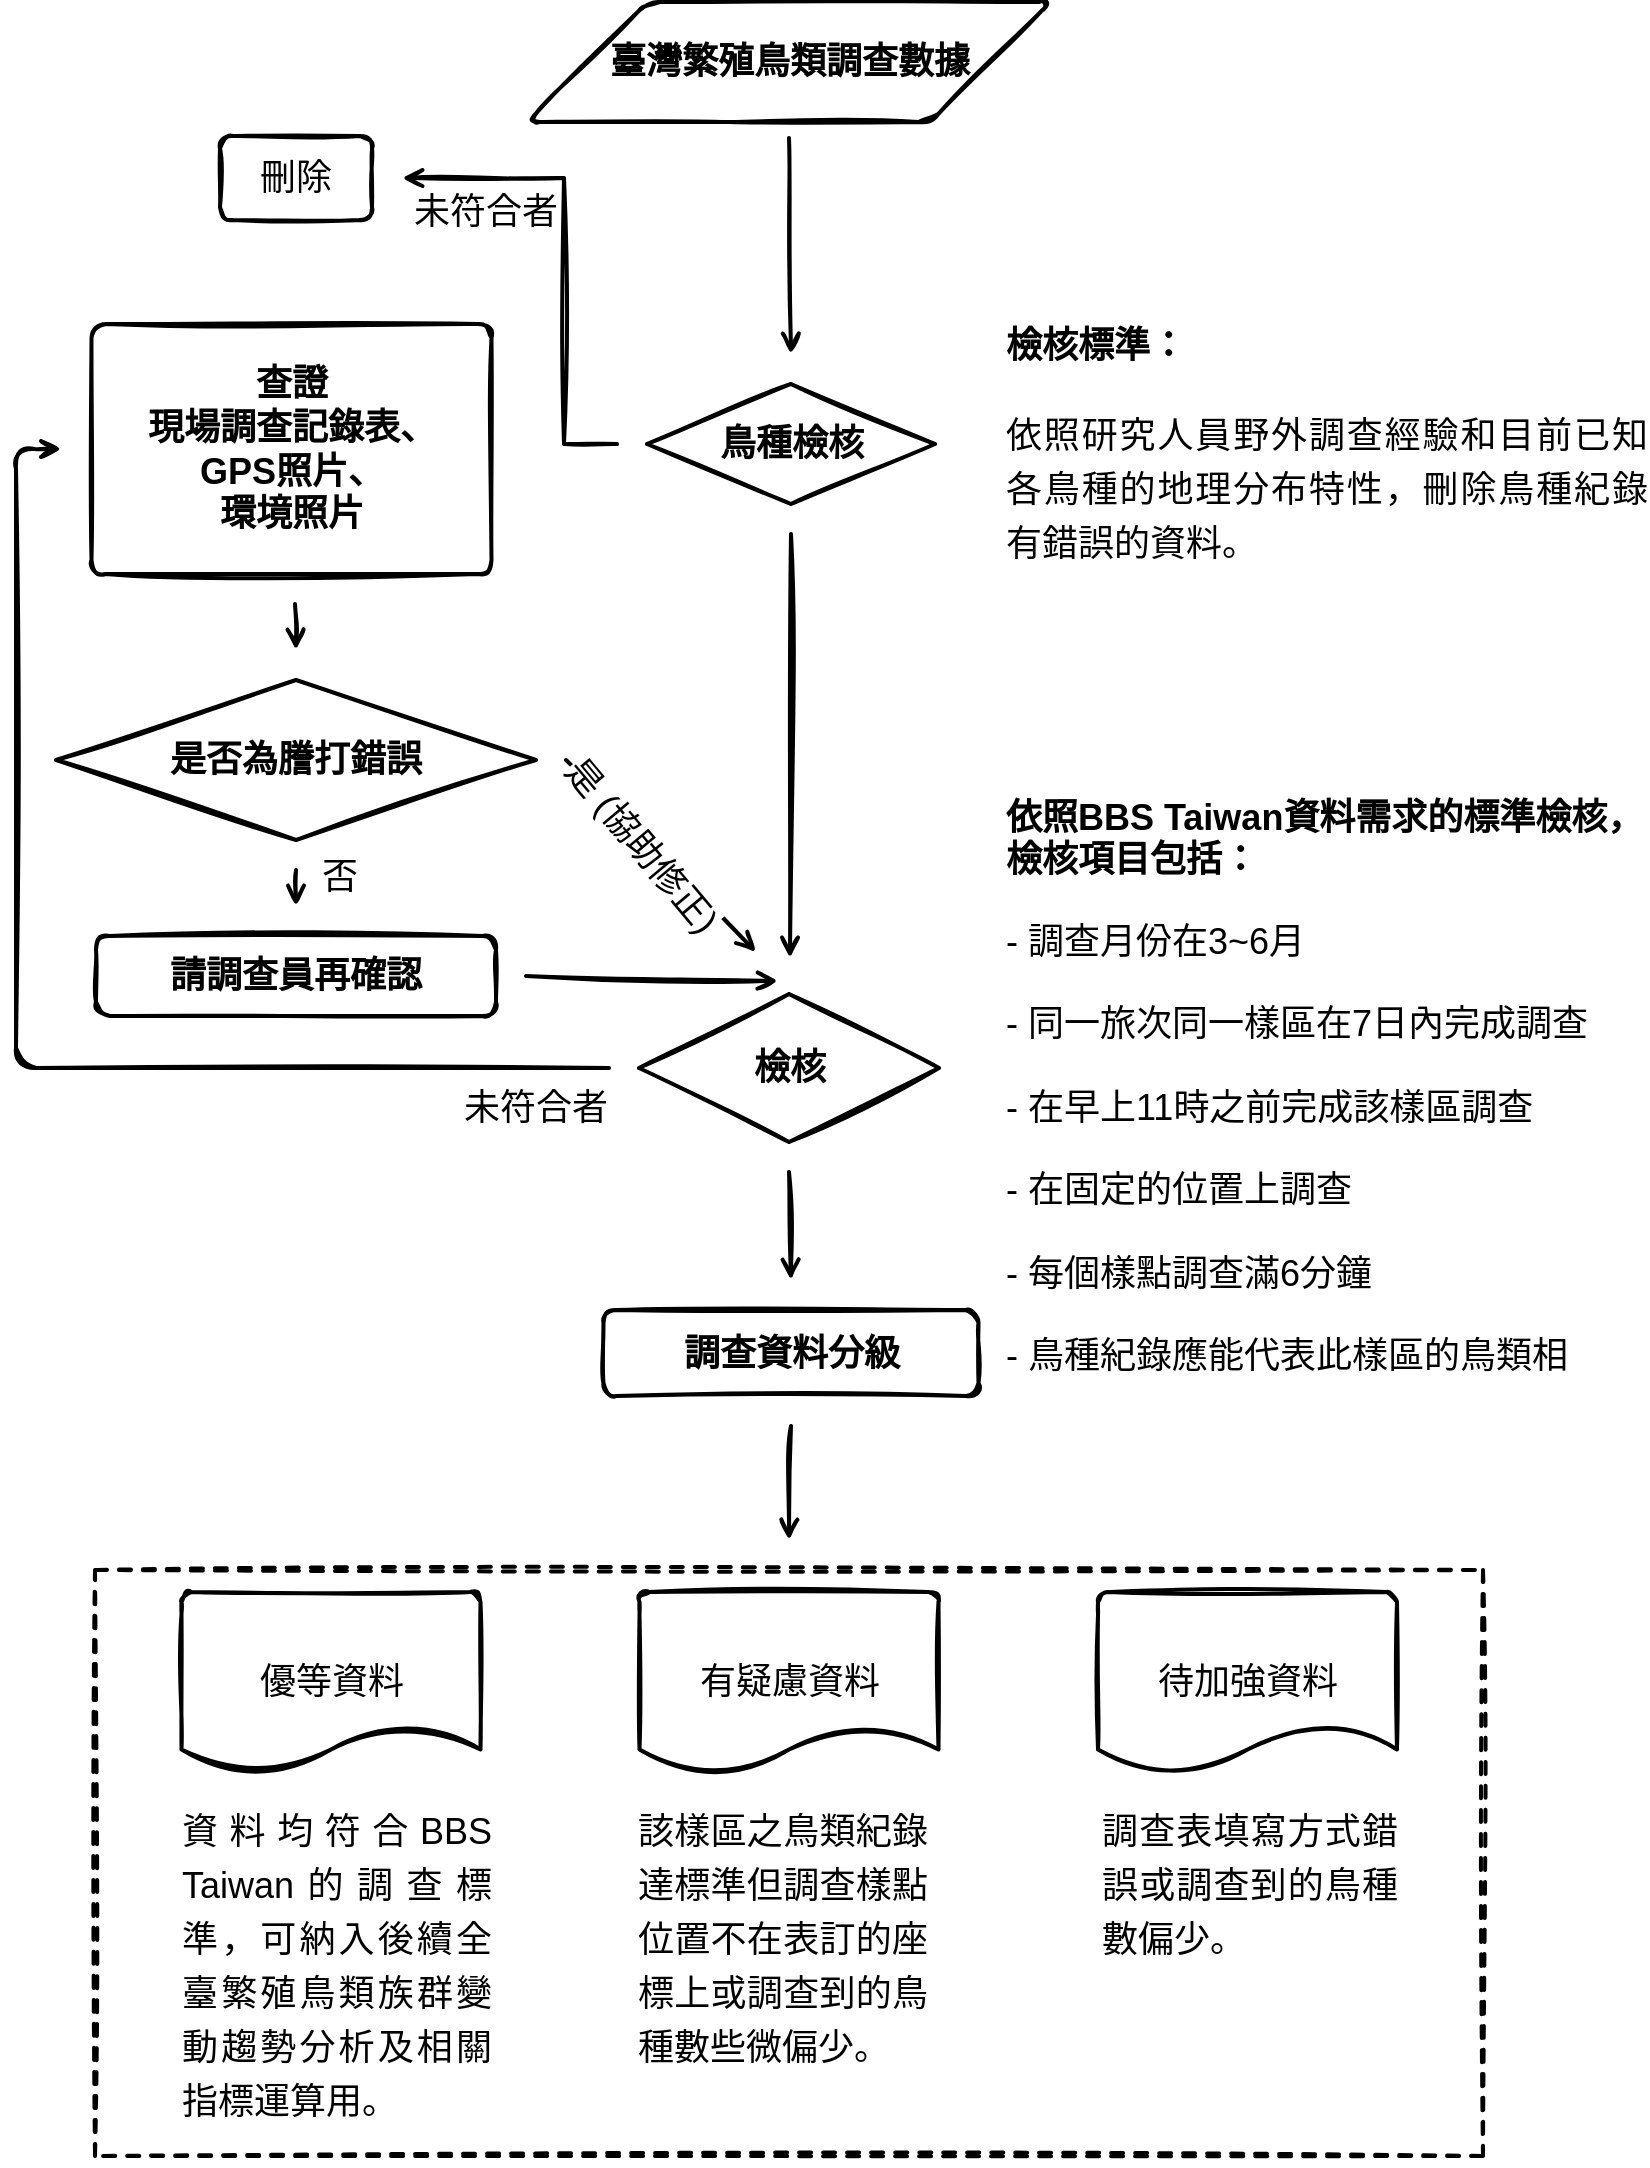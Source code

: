 <mxfile version="19.0.3" type="device" pages="2"><diagram id="JxApCIqMf3dCZQ6rJhG3" name="繁殖鳥"><mxGraphModel dx="960" dy="689" grid="0" gridSize="10" guides="1" tooltips="1" connect="1" arrows="1" fold="1" page="1" pageScale="1" pageWidth="827" pageHeight="1169" background="none" math="0" shadow="0"><root><mxCell id="0"/><mxCell id="1" parent="0"/><mxCell id="4L7aW6POLZl51azwa5eo-9" value="" style="verticalLabelPosition=bottom;verticalAlign=top;html=1;shape=mxgraph.basic.patternFillRect;fillStyle=auto;step=5;fillStrokeWidth=0.2;fillStrokeColor=#dddddd;dashed=1;strokeWidth=2;sketch=1;perimeterSpacing=15;fillColor=default;" parent="1" vertex="1"><mxGeometry x="50.5" y="849" width="694" height="293" as="geometry"/></mxCell><mxCell id="f-iYUnN4aPDxuv6kCGrz-2" value="" style="rounded=0;orthogonalLoop=1;jettySize=auto;html=1;sketch=1;endArrow=open;endFill=0;strokeWidth=2;exitX=0.5;exitY=1;exitDx=0;exitDy=0;entryX=0.5;entryY=0;entryDx=0;entryDy=0;" parent="1" source="jDGbaVJ5pkDeYUcoj8oM-9" target="f-iYUnN4aPDxuv6kCGrz-1" edge="1"><mxGeometry relative="1" as="geometry"><mxPoint x="407.743" y="233" as="sourcePoint"/><mxPoint x="397.5" y="213" as="targetPoint"/></mxGeometry></mxCell><mxCell id="jDGbaVJ5pkDeYUcoj8oM-9" value="&lt;b&gt;臺灣繁殖鳥類調查數據&lt;/b&gt;" style="shape=parallelogram;html=1;strokeWidth=2;perimeter=parallelogramPerimeter;whiteSpace=wrap;rounded=1;arcSize=12;size=0.23;fontFamily=Helvetica;fontSize=18;align=center;sketch=1;perimeterSpacing=8;" parent="1" vertex="1"><mxGeometry x="266.75" y="65" width="261.5" height="60" as="geometry"/></mxCell><mxCell id="jDGbaVJ5pkDeYUcoj8oM-23" value="" style="rounded=1;orthogonalLoop=1;jettySize=auto;html=1;fontSize=18;startArrow=none;startFill=0;endArrow=open;endFill=0;sourcePerimeterSpacing=0;targetPerimeterSpacing=0;strokeWidth=2;sketch=1;entryX=0.5;entryY=0;entryDx=0;entryDy=0;entryPerimeter=0;" parent="1" source="jDGbaVJ5pkDeYUcoj8oM-11" target="jDGbaVJ5pkDeYUcoj8oM-12" edge="1"><mxGeometry relative="1" as="geometry"><mxPoint x="197" y="361" as="targetPoint"/></mxGeometry></mxCell><mxCell id="jDGbaVJ5pkDeYUcoj8oM-11" value="&lt;b&gt;查證&lt;br&gt;現場調查記錄表、&lt;br&gt;GPS照片、&lt;br&gt;環境照片&lt;/b&gt;" style="rounded=1;whiteSpace=wrap;html=1;absoluteArcSize=1;arcSize=14;strokeWidth=2;perimeterSpacing=15;fontSize=18;sketch=1;align=center;" parent="1" vertex="1"><mxGeometry x="48.75" y="226" width="200" height="125" as="geometry"/></mxCell><mxCell id="jDGbaVJ5pkDeYUcoj8oM-24" value="" style="rounded=1;orthogonalLoop=1;jettySize=auto;html=1;fontSize=18;startArrow=none;startFill=0;endArrow=open;endFill=0;sourcePerimeterSpacing=0;targetPerimeterSpacing=0;strokeWidth=2;sketch=1;exitX=0.5;exitY=1;exitDx=0;exitDy=0;exitPerimeter=0;" parent="1" source="jDGbaVJ5pkDeYUcoj8oM-12" target="jDGbaVJ5pkDeYUcoj8oM-14" edge="1"><mxGeometry relative="1" as="geometry"><mxPoint x="182" y="477" as="sourcePoint"/></mxGeometry></mxCell><mxCell id="jDGbaVJ5pkDeYUcoj8oM-12" value="&lt;b&gt;是否為謄打錯誤&lt;/b&gt;" style="strokeWidth=2;html=1;shape=mxgraph.flowchart.decision;whiteSpace=wrap;rounded=1;perimeterSpacing=15;fontSize=18;sketch=1;" parent="1" vertex="1"><mxGeometry x="31" y="404" width="240" height="80" as="geometry"/></mxCell><mxCell id="jDGbaVJ5pkDeYUcoj8oM-25" value="" style="rounded=1;orthogonalLoop=1;jettySize=auto;html=1;fontSize=18;startArrow=none;startFill=0;endArrow=open;endFill=0;sourcePerimeterSpacing=0;targetPerimeterSpacing=0;strokeWidth=2;exitX=1;exitY=0.5;exitDx=0;exitDy=0;sketch=1;" parent="1" source="jDGbaVJ5pkDeYUcoj8oM-14" edge="1"><mxGeometry relative="1" as="geometry"><mxPoint x="392" y="554.5" as="targetPoint"/></mxGeometry></mxCell><mxCell id="jDGbaVJ5pkDeYUcoj8oM-28" style="edgeStyle=elbowEdgeStyle;rounded=1;orthogonalLoop=1;jettySize=auto;html=1;entryX=0;entryY=0.5;entryDx=0;entryDy=0;fontSize=18;startArrow=none;startFill=0;endArrow=open;endFill=0;sourcePerimeterSpacing=0;targetPerimeterSpacing=0;strokeWidth=2;exitX=0;exitY=0.5;exitDx=0;exitDy=0;exitPerimeter=0;sketch=1;" parent="1" source="jDGbaVJ5pkDeYUcoj8oM-15" target="jDGbaVJ5pkDeYUcoj8oM-11" edge="1"><mxGeometry relative="1" as="geometry"><Array as="points"><mxPoint x="11" y="497.5"/></Array></mxGeometry></mxCell><mxCell id="jDGbaVJ5pkDeYUcoj8oM-14" value="&lt;b&gt;請調查員再確認&lt;/b&gt;" style="rounded=1;whiteSpace=wrap;html=1;absoluteArcSize=1;arcSize=14;strokeWidth=2;perimeterSpacing=15;fontSize=18;sketch=1;" parent="1" vertex="1"><mxGeometry x="51" y="532" width="200" height="40" as="geometry"/></mxCell><mxCell id="jDGbaVJ5pkDeYUcoj8oM-15" value="&lt;b&gt;檢核&lt;/b&gt;" style="strokeWidth=2;html=1;shape=mxgraph.flowchart.decision;whiteSpace=wrap;rounded=1;perimeterSpacing=15;fontSize=18;sketch=1;" parent="1" vertex="1"><mxGeometry x="322.5" y="561" width="150" height="74" as="geometry"/></mxCell><mxCell id="jDGbaVJ5pkDeYUcoj8oM-17" value="有疑慮資料" style="strokeWidth=2;html=1;shape=mxgraph.flowchart.document2;whiteSpace=wrap;size=0.25;rounded=1;perimeterSpacing=15;fontSize=18;sketch=1;" parent="1" vertex="1"><mxGeometry x="322.75" y="860" width="149.5" height="90" as="geometry"/></mxCell><mxCell id="jDGbaVJ5pkDeYUcoj8oM-36" value="" style="endArrow=open;html=1;rounded=1;curved=0;strokeWidth=2;endFill=0;fontSize=18;exitX=1;exitY=0.5;exitDx=0;exitDy=0;exitPerimeter=0;sketch=1;" parent="1" source="jDGbaVJ5pkDeYUcoj8oM-12" edge="1"><mxGeometry relative="1" as="geometry"><mxPoint x="271" y="437.5" as="sourcePoint"/><mxPoint x="381" y="540" as="targetPoint"/></mxGeometry></mxCell><mxCell id="jDGbaVJ5pkDeYUcoj8oM-37" value="是 (協助修正)" style="edgeLabel;resizable=0;html=1;align=center;verticalAlign=middle;rounded=0;fontSize=18;rotation=50;sketch=1;" parent="jDGbaVJ5pkDeYUcoj8oM-36" connectable="0" vertex="1"><mxGeometry relative="1" as="geometry"><mxPoint x="-10" y="-5" as="offset"/></mxGeometry></mxCell><mxCell id="FWuiL0DOJfjebhLdqvI4-17" value="未符合者" style="text;strokeColor=none;fillColor=none;align=left;verticalAlign=middle;spacingLeft=4;spacingRight=4;overflow=hidden;points=[[0,0.5],[1,0.5]];portConstraint=eastwest;rotatable=0;fontSize=18;sketch=1;" parent="1" vertex="1"><mxGeometry x="229" y="601" width="82" height="30" as="geometry"/></mxCell><mxCell id="4L7aW6POLZl51azwa5eo-1" value="&lt;b&gt;調查資料分級&lt;/b&gt;" style="rounded=1;whiteSpace=wrap;html=1;fontFamily=Helvetica;fontSize=18;fontColor=default;align=center;strokeColor=default;strokeWidth=2;fillColor=default;sketch=1;perimeterSpacing=15;" parent="1" vertex="1"><mxGeometry x="304.75" y="719" width="187.5" height="43" as="geometry"/></mxCell><mxCell id="4L7aW6POLZl51azwa5eo-4" value="" style="rounded=1;orthogonalLoop=1;jettySize=auto;html=1;fontSize=18;startArrow=none;startFill=0;endArrow=open;endFill=0;sourcePerimeterSpacing=0;targetPerimeterSpacing=0;strokeWidth=2;entryX=0.5;entryY=0;entryDx=0;entryDy=0;entryPerimeter=0;sketch=1;exitX=0.5;exitY=1;exitDx=0;exitDy=0;exitPerimeter=0;" parent="1" source="4L7aW6POLZl51azwa5eo-1" target="4L7aW6POLZl51azwa5eo-9" edge="1"><mxGeometry relative="1" as="geometry"><mxPoint x="372.5" y="817" as="sourcePoint"/><mxPoint x="346" y="741" as="targetPoint"/></mxGeometry></mxCell><mxCell id="4L7aW6POLZl51azwa5eo-5" value="待加強資料" style="strokeWidth=2;html=1;shape=mxgraph.flowchart.document2;whiteSpace=wrap;size=0.25;rounded=1;perimeterSpacing=15;fontSize=18;sketch=1;" parent="1" vertex="1"><mxGeometry x="552" y="860" width="149.5" height="90" as="geometry"/></mxCell><mxCell id="4L7aW6POLZl51azwa5eo-6" value="優等資料" style="strokeWidth=2;html=1;shape=mxgraph.flowchart.document2;whiteSpace=wrap;size=0.25;rounded=1;perimeterSpacing=15;fontSize=18;sketch=1;" parent="1" vertex="1"><mxGeometry x="93.75" y="860" width="149.5" height="90" as="geometry"/></mxCell><mxCell id="OBFMoiK8VjuLeuDYDMoz-1" value="否" style="text;strokeColor=none;fillColor=none;align=left;verticalAlign=middle;spacingLeft=4;spacingRight=4;overflow=hidden;points=[[0,0.5],[1,0.5]];portConstraint=eastwest;rotatable=0;fontSize=18;sketch=1;" parent="1" vertex="1"><mxGeometry x="158" y="485.5" width="40" height="30" as="geometry"/></mxCell><mxCell id="f-iYUnN4aPDxuv6kCGrz-1" value="&lt;b&gt;鳥種檢核&lt;/b&gt;" style="rhombus;whiteSpace=wrap;html=1;fontFamily=Helvetica;fontSize=18;fontColor=default;align=center;strokeColor=default;strokeWidth=2;fillColor=default;sketch=1;perimeterSpacing=15;" parent="1" vertex="1"><mxGeometry x="326.5" y="256" width="144" height="60" as="geometry"/></mxCell><mxCell id="KO7DEPFL6HMaiuvRzSM4-3" style="endArrow=open;html=1;fontFamily=Helvetica;fontSize=18;align=center;startFill=0;endFill=0;strokeWidth=2;sketch=1;exitX=0.5;exitY=1;exitDx=0;exitDy=0;" parent="1" source="f-iYUnN4aPDxuv6kCGrz-1" edge="1"><mxGeometry relative="1" as="geometry"><mxPoint x="398" y="543" as="targetPoint"/><mxPoint x="418.862" y="345.5" as="sourcePoint"/></mxGeometry></mxCell><mxCell id="KO7DEPFL6HMaiuvRzSM4-4" style="endArrow=open;html=1;fontFamily=Helvetica;fontSize=18;align=center;startFill=0;endFill=0;strokeWidth=2;sketch=1;entryX=0.5;entryY=0;entryDx=0;entryDy=0;exitX=0.5;exitY=1;exitDx=0;exitDy=0;exitPerimeter=0;entryPerimeter=0;" parent="1" source="jDGbaVJ5pkDeYUcoj8oM-15" target="4L7aW6POLZl51azwa5eo-1" edge="1"><mxGeometry relative="1" as="geometry"><mxPoint x="416" y="706" as="targetPoint"/><mxPoint x="417" y="345.5" as="sourcePoint"/></mxGeometry></mxCell><mxCell id="F_TQdzd0LWJoLCi_0Wip-3" value="" style="endArrow=open;html=1;rounded=0;exitX=0;exitY=0.5;exitDx=0;exitDy=0;edgeStyle=orthogonalEdgeStyle;sketch=1;endFill=0;strokeWidth=2;entryX=1;entryY=0.5;entryDx=0;entryDy=0;" parent="1" source="f-iYUnN4aPDxuv6kCGrz-1" target="F_TQdzd0LWJoLCi_0Wip-7" edge="1"><mxGeometry width="50" height="50" relative="1" as="geometry"><mxPoint x="387" y="479" as="sourcePoint"/><mxPoint x="198" y="172" as="targetPoint"/><Array as="points"><mxPoint x="285" y="286"/><mxPoint x="285" y="153"/></Array></mxGeometry></mxCell><mxCell id="F_TQdzd0LWJoLCi_0Wip-5" value="未符合者" style="text;strokeColor=none;fillColor=none;align=left;verticalAlign=middle;spacingLeft=4;spacingRight=4;overflow=hidden;points=[[0,0.5],[1,0.5]];portConstraint=eastwest;rotatable=0;fontSize=18;sketch=1;horizontal=1;flipV=1;flipH=1;" parent="1" vertex="1"><mxGeometry x="204" y="157" width="86" height="22" as="geometry"/></mxCell><mxCell id="F_TQdzd0LWJoLCi_0Wip-7" value="&lt;span style=&quot;&quot;&gt;刪除&lt;/span&gt;" style="rounded=1;whiteSpace=wrap;html=1;fontSize=18;perimeterSpacing=15;sketch=1;strokeWidth=2;" parent="1" vertex="1"><mxGeometry x="113" y="132" width="76" height="42" as="geometry"/></mxCell><mxCell id="F_TQdzd0LWJoLCi_0Wip-13" value="&lt;p style=&quot;line-height: 115%; font-size: 18px;&quot; class=&quot;MsoNormal&quot;&gt;&lt;b&gt;&lt;span style=&quot;font-size: 18px;&quot;&gt;依照&lt;/span&gt;&lt;span lang=&quot;EN-US&quot; style=&quot;font-size: 18px;&quot;&gt;BBS Taiwan&lt;/span&gt;&lt;span style=&quot;font-size: 18px;&quot;&gt;資料需求的標準檢核，&lt;/span&gt;&lt;/b&gt;&lt;span lang=&quot;EN-US&quot; style=&quot;font-size: 18px;&quot;&gt;&lt;br&gt;&lt;/span&gt;&lt;span style=&quot;font-size: 18px;&quot;&gt;&lt;b&gt;檢核項目包括：&lt;/b&gt;&lt;/span&gt;&lt;span lang=&quot;EN-US&quot; style=&quot;font-size: 18px;&quot;&gt;&lt;br style=&quot;font-size: 18px;&quot;&gt;&lt;br&gt;- &lt;/span&gt;&lt;span style=&quot;font-size: 18px;&quot;&gt;調查月份在&lt;/span&gt;&lt;span lang=&quot;EN-US&quot; style=&quot;font-size: 18px;&quot;&gt;3~6&lt;/span&gt;&lt;span style=&quot;font-size: 18px;&quot;&gt;月&lt;/span&gt;&lt;span lang=&quot;EN-US&quot; style=&quot;font-size: 18px;&quot;&gt;&amp;nbsp;&lt;br style=&quot;font-size: 18px;&quot;&gt;&lt;br&gt;- &lt;/span&gt;&lt;span style=&quot;font-size: 18px;&quot;&gt;同一旅次同一樣區在&lt;/span&gt;&lt;span lang=&quot;EN-US&quot; style=&quot;font-size: 18px;&quot;&gt;7&lt;/span&gt;&lt;span style=&quot;font-size: 18px;&quot;&gt;日內完成調查&lt;/span&gt;&lt;span lang=&quot;EN-US&quot; style=&quot;font-size: 18px;&quot;&gt;&lt;br style=&quot;font-size: 18px;&quot;&gt;&lt;br&gt;- &lt;/span&gt;&lt;span style=&quot;font-size: 18px;&quot;&gt;在早上&lt;/span&gt;&lt;span lang=&quot;EN-US&quot; style=&quot;font-size: 18px;&quot;&gt;11&lt;/span&gt;&lt;span style=&quot;font-size: 18px;&quot;&gt;時之前完成該樣區調查&lt;/span&gt;&lt;span lang=&quot;EN-US&quot; style=&quot;font-size: 18px;&quot;&gt;&lt;br style=&quot;font-size: 18px;&quot;&gt;&lt;br&gt;- &lt;/span&gt;&lt;span style=&quot;font-size: 18px;&quot;&gt;在固定的位置上調查&lt;/span&gt;&lt;span lang=&quot;EN-US&quot; style=&quot;font-size: 18px;&quot;&gt;&lt;br style=&quot;font-size: 18px;&quot;&gt;&lt;br&gt;- &lt;/span&gt;&lt;span style=&quot;font-size: 18px;&quot;&gt;每個樣點調查滿&lt;/span&gt;&lt;span lang=&quot;EN-US&quot; style=&quot;font-size: 18px;&quot;&gt;6&lt;/span&gt;&lt;span style=&quot;font-size: 18px;&quot;&gt;分鐘&lt;/span&gt;&lt;span lang=&quot;EN-US&quot; style=&quot;font-size: 18px;&quot;&gt;&lt;br style=&quot;font-size: 18px;&quot;&gt;&lt;br&gt;- &lt;/span&gt;&lt;span style=&quot;font-size: 18px;&quot;&gt;鳥種紀錄應能代表此樣區的鳥類相&lt;/span&gt;&lt;span lang=&quot;EN-US&quot; style=&quot;font-size: 18px;&quot;&gt;&lt;/span&gt;&lt;/p&gt;" style="text;whiteSpace=wrap;html=1;fontSize=18;" parent="1" vertex="1"><mxGeometry x="504" y="438" width="323" height="348" as="geometry"/></mxCell><mxCell id="RqtYSZGtxXnAooa3gybN-6" value="&lt;p style=&quot;text-align:justify;text-justify:inter-ideograph;&#10;line-height:150%&quot; class=&quot;MsoNormal&quot;&gt;&lt;span style=&quot;font-size: 13.5pt; line-height: 150%; color: black;&quot;&gt;資料均符合&lt;/span&gt;&lt;span style=&quot;font-size: 13.5pt; line-height: 150%; color: black;&quot; lang=&quot;EN-US&quot;&gt;BBS Taiwan&lt;/span&gt;&lt;span style=&quot;font-size: 13.5pt; line-height: 150%; color: black;&quot;&gt;&lt;span style=&quot;font-variant-ligatures: normal;&#10;font-variant-caps: normal;orphans: 2;widows: 2;-webkit-text-stroke-width: 0px;&#10;background-color:initial;text-decoration-thickness: initial;text-decoration-style: initial;&#10;text-decoration-color: initial;word-spacing:0px&quot;&gt;的調查標準，可納入後續全臺繁&lt;/span&gt;&lt;span style=&quot;font-variant-ligatures: normal;font-variant-caps: normal;orphans: 2;&#10;widows: 2;-webkit-text-stroke-width: 0px;background-color:initial;text-decoration-thickness: initial;&#10;text-decoration-style: initial;text-decoration-color: initial;word-spacing:&#10;0px&quot;&gt;殖鳥類族群變動趨勢分析及相關&lt;/span&gt;&lt;span style=&quot;font-variant-ligatures: normal;&#10;font-variant-caps: normal;orphans: 2;widows: 2;-webkit-text-stroke-width: 0px;&#10;background-color:initial;text-decoration-thickness: initial;text-decoration-style: initial;&#10;text-decoration-color: initial;word-spacing:0px&quot;&gt;指標運算用。&lt;/span&gt;&lt;/span&gt;&lt;span lang=&quot;EN-US&quot;&gt;&lt;/span&gt;&lt;/p&gt;" style="text;whiteSpace=wrap;html=1;fontSize=18;fontFamily=Helvetica;" parent="1" vertex="1"><mxGeometry x="91.5" y="942" width="157.25" height="142" as="geometry"/></mxCell><mxCell id="RqtYSZGtxXnAooa3gybN-7" value="&lt;p style=&quot;text-align:justify;text-justify:inter-ideograph;&#10;line-height:150%&quot; class=&quot;MsoNormal&quot;&gt;&lt;span style=&quot;font-size:13.5pt;line-height:150%;font-family:&#10;&amp;quot;新細明體&amp;quot;,serif;mso-ascii-font-family:Helvetica;mso-fareast-font-family:新細明體;&#10;mso-fareast-theme-font:minor-fareast;mso-hansi-font-family:Helvetica;&#10;mso-bidi-font-family:Helvetica;color:black&quot;&gt;該樣區之鳥類紀錄達標準但調查樣點位置不在表訂的座標上或調查到的鳥種數些微偏少。&lt;/span&gt;&lt;span lang=&quot;EN-US&quot;&gt;&lt;/span&gt;&lt;/p&gt;" style="text;whiteSpace=wrap;html=1;fontSize=18;fontFamily=Helvetica;" parent="1" vertex="1"><mxGeometry x="320" y="942" width="147.25" height="178" as="geometry"/></mxCell><mxCell id="RqtYSZGtxXnAooa3gybN-8" value="&lt;p style=&quot;text-align:justify;text-justify:inter-ideograph;&#10;line-height:150%;mso-pagination:widow-orphan&quot; class=&quot;MsoNormal&quot;&gt;&lt;span style=&quot;font-size: 13.5pt; line-height: 150%;&quot;&gt;調查表填寫方式錯誤或調查到的鳥種數偏少。&lt;span lang=&quot;EN-US&quot;&gt;&lt;/span&gt;&lt;/span&gt;&lt;/p&gt;" style="text;whiteSpace=wrap;html=1;fontSize=18;fontFamily=Helvetica;" parent="1" vertex="1"><mxGeometry x="551.5" y="942" width="150" height="157" as="geometry"/></mxCell><mxCell id="WP8_cHAxjdmMtdbwCniJ-3" value="&lt;p style=&quot;text-align: justify; line-height: 150%; font-size: 18px;&quot; class=&quot;MsoNormal&quot;&gt;&lt;b style=&quot;font-size: 18px;&quot;&gt;&lt;font style=&quot;font-size: 18px;&quot;&gt;檢核標準：&lt;/font&gt;&lt;/b&gt;&lt;/p&gt;&lt;p style=&quot;text-align: justify; line-height: 150%; font-size: 18px;&quot; class=&quot;MsoNormal&quot;&gt;&lt;span style=&quot;background-color: initial; font-size: 18px;&quot;&gt;&lt;font style=&quot;font-size: 18px;&quot;&gt;依照研究人員野外調查經驗和目前已知各鳥種的地理分布特性，刪除鳥種紀錄有錯誤的資料。&lt;/font&gt;&lt;/span&gt;&lt;/p&gt;&lt;p style=&quot;text-align: justify; line-height: 150%; font-size: 18px;&quot; class=&quot;MsoNormal&quot;&gt;&lt;span lang=&quot;EN-US&quot; style=&quot;font-size: 18px;&quot;&gt;&lt;/span&gt;&lt;/p&gt;" style="text;whiteSpace=wrap;html=1;fontSize=18;fontFamily=Helvetica;" parent="1" vertex="1"><mxGeometry x="504" y="199" width="323" height="174" as="geometry"/></mxCell></root></mxGraphModel></diagram><diagram id="HeKNZIe35iev6dy1QDh7" name="臺灣獼猴"><mxGraphModel dx="960" dy="689" grid="0" gridSize="10" guides="1" tooltips="1" connect="1" arrows="1" fold="1" page="1" pageScale="1" pageWidth="827" pageHeight="1169" math="0" shadow="0"><root><mxCell id="0"/><mxCell id="1" parent="0"/><mxCell id="DfN1fk0-xkiA-zCPme7v-1" value="" style="verticalLabelPosition=bottom;verticalAlign=top;html=1;shape=mxgraph.basic.patternFillRect;fillStyle=auto;step=5;fillStrokeWidth=0.2;fillStrokeColor=#dddddd;fillColor=default;dashed=1;strokeWidth=2;sketch=1;perimeterSpacing=15;" parent="1" vertex="1"><mxGeometry x="194" y="848" width="448" height="167" as="geometry"/></mxCell><mxCell id="YY2-gpMHZG_oDzBpxNXM-3" value="&lt;b&gt;臺灣獼猴調查數據&lt;/b&gt;" style="shape=parallelogram;perimeter=parallelogramPerimeter;whiteSpace=wrap;html=1;fixedSize=1;fontFamily=Helvetica;fontSize=18;fontColor=default;align=center;strokeColor=default;strokeWidth=2;fillColor=default;" parent="1" vertex="1"><mxGeometry x="293" y="205" width="250" height="60" as="geometry"/></mxCell><mxCell id="YY2-gpMHZG_oDzBpxNXM-7" value="" style="edgeStyle=orthogonalEdgeStyle;curved=0;rounded=1;orthogonalLoop=1;jettySize=auto;html=1;fontSize=18;startArrow=none;startFill=0;endArrow=open;endFill=0;sourcePerimeterSpacing=0;targetPerimeterSpacing=0;strokeWidth=2;" parent="1" source="YY2-gpMHZG_oDzBpxNXM-8" target="YY2-gpMHZG_oDzBpxNXM-10" edge="1"><mxGeometry relative="1" as="geometry"/></mxCell><mxCell id="YY2-gpMHZG_oDzBpxNXM-8" value="&lt;b&gt;查證&lt;br&gt;現場調查記錄表、&lt;br&gt;GPS照片、環境照片&lt;/b&gt;" style="rounded=1;whiteSpace=wrap;html=1;absoluteArcSize=1;arcSize=14;strokeWidth=2;perimeterSpacing=15;fontSize=18;" parent="1" vertex="1"><mxGeometry x="58" y="305" width="200" height="100" as="geometry"/></mxCell><mxCell id="YY2-gpMHZG_oDzBpxNXM-9" value="" style="edgeStyle=orthogonalEdgeStyle;curved=0;rounded=1;orthogonalLoop=1;jettySize=auto;html=1;fontSize=18;startArrow=none;startFill=0;endArrow=open;endFill=0;sourcePerimeterSpacing=0;targetPerimeterSpacing=0;strokeWidth=2;" parent="1" source="YY2-gpMHZG_oDzBpxNXM-10" target="YY2-gpMHZG_oDzBpxNXM-13" edge="1"><mxGeometry relative="1" as="geometry"/></mxCell><mxCell id="YY2-gpMHZG_oDzBpxNXM-10" value="&lt;b&gt;是否為謄打錯誤&lt;/b&gt;" style="strokeWidth=2;html=1;shape=mxgraph.flowchart.decision;whiteSpace=wrap;rounded=1;perimeterSpacing=15;fontSize=18;" parent="1" vertex="1"><mxGeometry x="38" y="455" width="240" height="80" as="geometry"/></mxCell><mxCell id="YY2-gpMHZG_oDzBpxNXM-11" value="" style="rounded=1;orthogonalLoop=1;jettySize=auto;html=1;fontSize=18;startArrow=none;startFill=0;endArrow=open;endFill=0;sourcePerimeterSpacing=0;targetPerimeterSpacing=0;strokeWidth=2;exitX=1;exitY=0.5;exitDx=0;exitDy=0;" parent="1" source="YY2-gpMHZG_oDzBpxNXM-13" edge="1"><mxGeometry relative="1" as="geometry"><mxPoint x="399" y="605" as="targetPoint"/></mxGeometry></mxCell><mxCell id="YY2-gpMHZG_oDzBpxNXM-12" style="edgeStyle=elbowEdgeStyle;rounded=1;orthogonalLoop=1;jettySize=auto;html=1;entryX=0;entryY=0.5;entryDx=0;entryDy=0;fontSize=18;startArrow=none;startFill=0;endArrow=open;endFill=0;sourcePerimeterSpacing=0;targetPerimeterSpacing=0;strokeWidth=2;exitX=0;exitY=0.5;exitDx=0;exitDy=0;exitPerimeter=0;" parent="1" source="YY2-gpMHZG_oDzBpxNXM-15" target="YY2-gpMHZG_oDzBpxNXM-8" edge="1"><mxGeometry relative="1" as="geometry"><Array as="points"><mxPoint x="18" y="555"/></Array></mxGeometry></mxCell><mxCell id="YY2-gpMHZG_oDzBpxNXM-13" value="&lt;b&gt;請調查員再確認&lt;/b&gt;" style="rounded=1;whiteSpace=wrap;html=1;absoluteArcSize=1;arcSize=14;strokeWidth=2;perimeterSpacing=15;fontSize=18;" parent="1" vertex="1"><mxGeometry x="58" y="589.5" width="200" height="40" as="geometry"/></mxCell><mxCell id="YY2-gpMHZG_oDzBpxNXM-14" value="" style="rounded=1;orthogonalLoop=1;jettySize=auto;html=1;fontSize=18;startArrow=none;startFill=0;endArrow=open;endFill=0;sourcePerimeterSpacing=0;targetPerimeterSpacing=0;strokeWidth=2;exitX=0.5;exitY=1;exitDx=0;exitDy=0;exitPerimeter=0;entryX=0.5;entryY=0;entryDx=0;entryDy=0;entryPerimeter=0;" parent="1" source="YY2-gpMHZG_oDzBpxNXM-15" target="DfN1fk0-xkiA-zCPme7v-1" edge="1"><mxGeometry relative="1" as="geometry"><mxPoint x="401" y="754" as="sourcePoint"/><mxPoint x="444" y="810" as="targetPoint"/></mxGeometry></mxCell><mxCell id="YY2-gpMHZG_oDzBpxNXM-15" value="&lt;b&gt;檢核&lt;/b&gt;" style="strokeWidth=2;html=1;shape=mxgraph.flowchart.decision;whiteSpace=wrap;rounded=1;perimeterSpacing=15;fontSize=18;" parent="1" vertex="1"><mxGeometry x="343" y="615" width="150" height="120" as="geometry"/></mxCell><mxCell id="YY2-gpMHZG_oDzBpxNXM-19" value="" style="endArrow=open;html=1;rounded=1;curved=0;fontSize=18;strokeWidth=2;startArrow=none;startFill=0;endFill=0;exitX=0.5;exitY=1;exitDx=0;exitDy=0;targetPerimeterSpacing=0;sourcePerimeterSpacing=0;jumpSize=7;jumpStyle=none;entryX=0.5;entryY=0;entryDx=0;entryDy=0;entryPerimeter=0;" parent="1" source="YY2-gpMHZG_oDzBpxNXM-3" target="YY2-gpMHZG_oDzBpxNXM-15" edge="1"><mxGeometry width="50" height="50" relative="1" as="geometry"><mxPoint x="593" y="235" as="sourcePoint"/><mxPoint x="420" y="590" as="targetPoint"/></mxGeometry></mxCell><mxCell id="YY2-gpMHZG_oDzBpxNXM-22" value="" style="endArrow=open;html=1;rounded=1;curved=0;strokeWidth=2;endFill=0;fontSize=18;" parent="1" edge="1"><mxGeometry relative="1" as="geometry"><mxPoint x="294" y="506" as="sourcePoint"/><mxPoint x="404" y="595" as="targetPoint"/></mxGeometry></mxCell><mxCell id="YY2-gpMHZG_oDzBpxNXM-23" value="是 (協助修正)" style="edgeLabel;resizable=0;html=1;align=center;verticalAlign=middle;rounded=0;fontSize=18;" parent="YY2-gpMHZG_oDzBpxNXM-22" connectable="0" vertex="1"><mxGeometry relative="1" as="geometry"/></mxCell><mxCell id="YY2-gpMHZG_oDzBpxNXM-26" value="未符合者" style="text;strokeColor=none;fillColor=none;align=left;verticalAlign=middle;spacingLeft=4;spacingRight=4;overflow=hidden;points=[[0,0.5],[1,0.5]];portConstraint=eastwest;rotatable=0;fontSize=18;" parent="1" vertex="1"><mxGeometry x="244" y="684" width="83" height="30" as="geometry"/></mxCell><mxCell id="YY2-gpMHZG_oDzBpxNXM-27" value="否" style="text;strokeColor=none;fillColor=none;align=left;verticalAlign=middle;spacingLeft=4;spacingRight=4;overflow=hidden;points=[[0,0.5],[1,0.5]];portConstraint=eastwest;rotatable=0;fontSize=18;" parent="1" vertex="1"><mxGeometry x="163" y="547" width="40" height="30" as="geometry"/></mxCell><mxCell id="a8WgS3bAPnfx1e9La4J4-1" value="" style="group" parent="1" vertex="1" connectable="0"><mxGeometry x="467" y="856" width="153" height="151" as="geometry"/></mxCell><mxCell id="3aMC8Ldyzgf17NOUol1H-1" value="&lt;div style=&quot;font-size: 18px;&quot;&gt;&lt;span style=&quot;background-color: initial;&quot;&gt;- 納入分析&lt;/span&gt;&lt;/div&gt;" style="text;html=1;strokeColor=none;fillColor=none;align=left;verticalAlign=middle;whiteSpace=wrap;rounded=0;sketch=1;" parent="a8WgS3bAPnfx1e9La4J4-1" vertex="1"><mxGeometry y="95" width="153" height="48" as="geometry"/></mxCell><mxCell id="YY2-gpMHZG_oDzBpxNXM-17" value="&lt;span&gt;&lt;b&gt;符合標準資料&lt;/b&gt;&lt;/span&gt;" style="strokeWidth=2;html=1;shape=mxgraph.flowchart.document2;whiteSpace=wrap;size=0.25;rounded=1;perimeterSpacing=15;fontSize=18;" parent="a8WgS3bAPnfx1e9La4J4-1" vertex="1"><mxGeometry x="3.5" width="149.5" height="90" as="geometry"/></mxCell><mxCell id="a8WgS3bAPnfx1e9La4J4-2" value="" style="group" parent="1" vertex="1" connectable="0"><mxGeometry x="214" y="857.5" width="156" height="148" as="geometry"/></mxCell><mxCell id="0QBzNg030zC8BqHV_Enx-1" value="&lt;div style=&quot;font-size: 18px;&quot;&gt;&lt;span style=&quot;background-color: initial;&quot;&gt;- 不納入分&lt;/span&gt;&lt;span style=&quot;background-color: initial;&quot;&gt;析&lt;/span&gt;&lt;/div&gt;" style="text;html=1;strokeColor=none;fillColor=none;align=left;verticalAlign=middle;whiteSpace=wrap;rounded=0;sketch=1;" parent="a8WgS3bAPnfx1e9La4J4-2" vertex="1"><mxGeometry y="95.5" width="156" height="44" as="geometry"/></mxCell><mxCell id="69uSlOmWorDYz7xTrML6-2" value="&lt;span style=&quot;font-size:12.0pt;mso-bidi-font-size:11.0pt;&lt;br/&gt;font-family:標楷體;mso-ascii-font-family:&amp;quot;Times New Roman&amp;quot;;mso-hansi-font-family:&lt;br/&gt;&amp;quot;Times New Roman&amp;quot;;mso-bidi-font-family:&amp;quot;Times New Roman&amp;quot;;mso-ansi-language:&lt;br/&gt;EN-US;mso-fareast-language:ZH-TW;mso-bidi-language:AR-SA&quot;&gt;未符合標準資料&lt;/span&gt;" style="strokeWidth=2;html=1;shape=mxgraph.flowchart.document2;whiteSpace=wrap;size=0.25;rounded=1;perimeterSpacing=15;fontSize=18;fontStyle=1" parent="a8WgS3bAPnfx1e9La4J4-2" vertex="1"><mxGeometry x="5.75" width="149.5" height="90" as="geometry"/></mxCell><mxCell id="5MNNWPSdwDmSca7I2wZX-3" value="&lt;p style=&quot;text-align:justify;text-justify:inter-ideograph;&#10;line-height:115%&quot; class=&quot;MsoNormal&quot;&gt;&lt;b&gt;&lt;span style=&quot;font-size: 15pt; line-height: 115%; color: black;&quot;&gt;檢核項目：&lt;/span&gt;&lt;/b&gt;&lt;span style=&quot;font-size: 13.5pt; line-height: 115%; color: black;&quot; lang=&quot;EN-US&quot;&gt;&lt;br style=&quot;font-variant-ligatures: normal;font-variant-caps: normal;&#10;orphans: 2;widows: 2;-webkit-text-stroke-width: 0px;text-decoration-thickness: initial;&#10;text-decoration-style: initial;text-decoration-color: initial;word-spacing:&#10;0px&quot;&gt;&#10;&lt;span style=&quot;font-variant-ligatures: normal;font-variant-caps: normal;&#10;orphans: 2;widows: 2;-webkit-text-stroke-width: 0px;background-color:initial;&#10;text-decoration-thickness: initial;text-decoration-style: initial;text-decoration-color: initial;&#10;word-spacing:0px&quot;&gt;- &lt;/span&gt;&lt;span style=&quot;font-size: 13.5pt; line-height: 115%; color: black;&quot;&gt;調查月份在&lt;/span&gt;&lt;span style=&quot;font-size: 13.5pt; line-height: 115%; color: black;&quot; lang=&quot;EN-US&quot;&gt;3~6&lt;/span&gt;&lt;span style=&quot;font-size: 13.5pt; line-height: 115%; color: black;&quot;&gt;月&lt;/span&gt;&lt;span style=&quot;font-size: 13.5pt; line-height: 115%; color: black;&quot; lang=&quot;EN-US&quot;&gt;&lt;br&gt;&#10;&lt;span style=&quot;background:#F8F9FA&quot;&gt;&lt;/span&gt;&lt;span style=&quot;font-variant-ligatures: normal;&#10;font-variant-caps: normal;orphans: 2;widows: 2;-webkit-text-stroke-width: 0px;&#10;text-decoration-thickness: initial;text-decoration-style: initial;text-decoration-color: initial;&#10;float:none;word-spacing:0px&quot;&gt;- &lt;/span&gt;&lt;/span&gt;&lt;span style=&quot;font-size: 13.5pt; line-height: 115%; color: black; background: rgb(248, 249, 250);&quot;&gt;同一旅次同一樣區在&lt;/span&gt;&lt;span style=&quot;font-size: 13.5pt; line-height: 115%; color: black; background: rgb(248, 249, 250);&quot; lang=&quot;EN-US&quot;&gt;7&lt;/span&gt;&lt;span style=&quot;font-size: 13.5pt; line-height: 115%; color: black; background: rgb(248, 249, 250);&quot;&gt;日內完成調查&lt;/span&gt;&lt;/span&gt;&lt;span style=&quot;font-size: 13.5pt; line-height: 115%; color: black;&quot; lang=&quot;EN-US&quot;&gt;&lt;br style=&quot;font-variant-ligatures: normal;font-variant-caps: normal;&#10;orphans: 2;widows: 2;-webkit-text-stroke-width: 0px;text-decoration-thickness: initial;&#10;text-decoration-style: initial;text-decoration-color: initial;word-spacing:&#10;0px&quot;&gt;&#10;&lt;span style=&quot;font-variant-ligatures: normal;font-variant-caps: normal;&#10;orphans: 2;widows: 2;-webkit-text-stroke-width: 0px;background-color:initial;&#10;text-decoration-thickness: initial;text-decoration-style: initial;text-decoration-color: initial;&#10;word-spacing:0px&quot;&gt;- &lt;/span&gt;&lt;span style=&quot;font-size: 13.5pt; line-height: 115%; color: black;&quot;&gt;在上午&lt;/span&gt;&lt;span style=&quot;font-size: 13.5pt; line-height: 115%; color: black;&quot; lang=&quot;EN-US&quot;&gt;11&lt;/span&gt;&lt;span style=&quot;font-size: 13.5pt; line-height: 115%; color: black;&quot;&gt;時之前完成該樣區調查&lt;/span&gt;&lt;span style=&quot;font-size: 13.5pt; line-height: 115%; color: black;&quot; lang=&quot;EN-US&quot;&gt;&lt;br&gt;&#10;&lt;span style=&quot;background:#F8F9FA&quot;&gt;&lt;/span&gt;&lt;span style=&quot;font-variant-ligatures: normal;&#10;font-variant-caps: normal;orphans: 2;widows: 2;-webkit-text-stroke-width: 0px;&#10;text-decoration-thickness: initial;text-decoration-style: initial;text-decoration-color: initial;&#10;float:none;word-spacing:0px&quot;&gt;- &lt;/span&gt;&lt;/span&gt;&lt;span style=&quot;font-size: 13.5pt; line-height: 115%; color: black; background: rgb(248, 249, 250);&quot;&gt;在固定的位置上調查&lt;/span&gt;&lt;/span&gt;&lt;span style=&quot;font-size: 13.5pt; line-height: 115%; color: black;&quot; lang=&quot;EN-US&quot;&gt;&lt;br style=&quot;font-variant-ligatures: normal;font-variant-caps: normal;&#10;orphans: 2;widows: 2;-webkit-text-stroke-width: 0px;text-decoration-thickness: initial;&#10;text-decoration-style: initial;text-decoration-color: initial;word-spacing:&#10;0px&quot;&gt;&#10;&lt;span style=&quot;font-variant-ligatures: normal;font-variant-caps: normal;&#10;orphans: 2;widows: 2;-webkit-text-stroke-width: 0px;background-color:initial;&#10;text-decoration-thickness: initial;text-decoration-style: initial;text-decoration-color: initial;&#10;word-spacing:0px&quot;&gt;- &lt;/span&gt;&lt;span style=&quot;font-size: 13.5pt; line-height: 115%; color: black;&quot;&gt;每個樣點調查滿&lt;/span&gt;&lt;span style=&quot;font-size: 13.5pt; line-height: 115%; color: black;&quot; lang=&quot;EN-US&quot;&gt;6&lt;/span&gt;&lt;span style=&quot;font-size: 13.5pt; line-height: 115%; color: black;&quot;&gt;分鐘&lt;/span&gt;&lt;/span&gt;&lt;span lang=&quot;EN-US&quot;&gt;&lt;/span&gt;&lt;/p&gt;" style="text;whiteSpace=wrap;html=1;fontSize=18;fontFamily=Helvetica;" vertex="1" parent="1"><mxGeometry x="506" y="534" width="319" height="269" as="geometry"/></mxCell></root></mxGraphModel></diagram></mxfile>